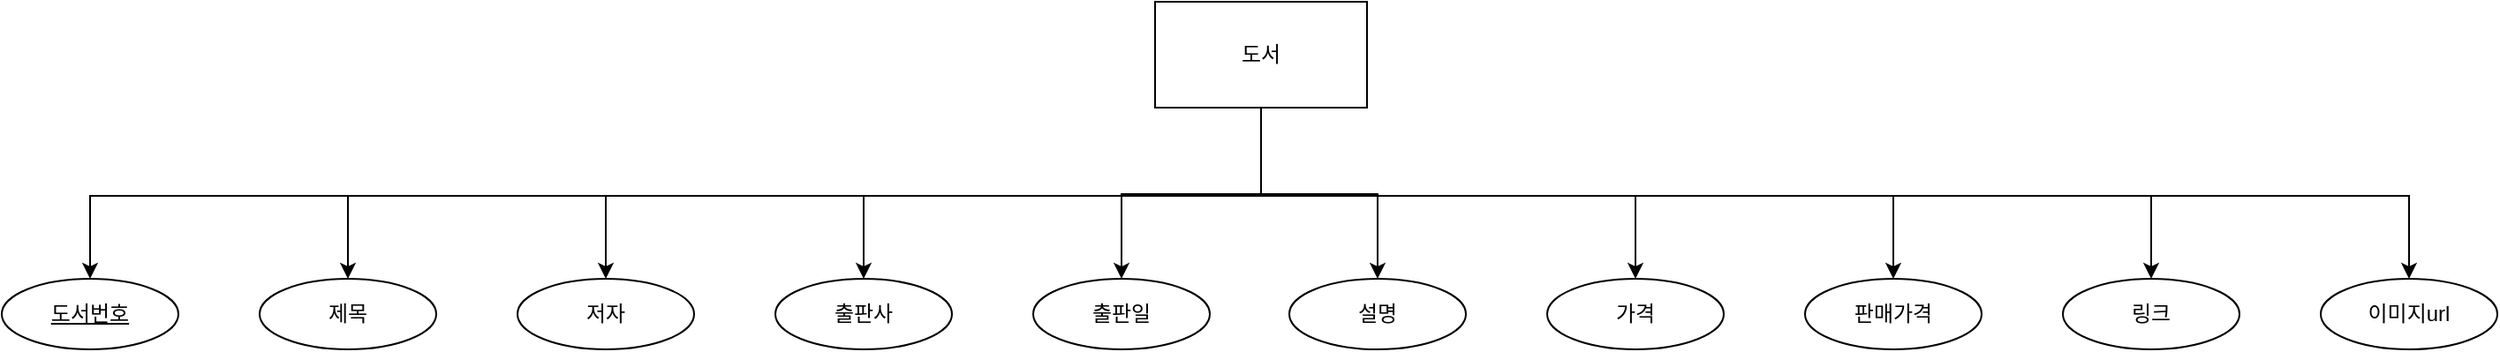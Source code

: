 <mxfile version="24.7.17">
  <diagram name="페이지-1" id="9fM0Y07gHXjyzndXXzxz">
    <mxGraphModel dx="2501" dy="772" grid="1" gridSize="10" guides="1" tooltips="1" connect="1" arrows="1" fold="1" page="1" pageScale="1" pageWidth="827" pageHeight="1169" math="0" shadow="0">
      <root>
        <mxCell id="0" />
        <mxCell id="1" parent="0" />
        <mxCell id="255FMEtdglloGTjEpzsh-14" style="edgeStyle=orthogonalEdgeStyle;rounded=0;orthogonalLoop=1;jettySize=auto;html=1;" edge="1" parent="1" source="255FMEtdglloGTjEpzsh-1" target="255FMEtdglloGTjEpzsh-4">
          <mxGeometry relative="1" as="geometry">
            <Array as="points">
              <mxPoint x="300" y="190" />
              <mxPoint x="-363" y="190" />
            </Array>
          </mxGeometry>
        </mxCell>
        <mxCell id="255FMEtdglloGTjEpzsh-15" style="edgeStyle=orthogonalEdgeStyle;rounded=0;orthogonalLoop=1;jettySize=auto;html=1;" edge="1" parent="1" source="255FMEtdglloGTjEpzsh-1" target="255FMEtdglloGTjEpzsh-3">
          <mxGeometry relative="1" as="geometry">
            <Array as="points">
              <mxPoint x="300" y="190" />
              <mxPoint x="-217" y="190" />
            </Array>
          </mxGeometry>
        </mxCell>
        <mxCell id="255FMEtdglloGTjEpzsh-16" style="edgeStyle=orthogonalEdgeStyle;rounded=0;orthogonalLoop=1;jettySize=auto;html=1;" edge="1" parent="1" source="255FMEtdglloGTjEpzsh-1" target="255FMEtdglloGTjEpzsh-8">
          <mxGeometry relative="1" as="geometry">
            <Array as="points">
              <mxPoint x="300" y="190" />
              <mxPoint x="-71" y="190" />
            </Array>
          </mxGeometry>
        </mxCell>
        <mxCell id="255FMEtdglloGTjEpzsh-17" style="edgeStyle=orthogonalEdgeStyle;rounded=0;orthogonalLoop=1;jettySize=auto;html=1;" edge="1" parent="1" source="255FMEtdglloGTjEpzsh-1" target="255FMEtdglloGTjEpzsh-9">
          <mxGeometry relative="1" as="geometry">
            <Array as="points">
              <mxPoint x="300" y="190" />
              <mxPoint x="75" y="190" />
            </Array>
          </mxGeometry>
        </mxCell>
        <mxCell id="255FMEtdglloGTjEpzsh-18" style="edgeStyle=orthogonalEdgeStyle;rounded=0;orthogonalLoop=1;jettySize=auto;html=1;" edge="1" parent="1" source="255FMEtdglloGTjEpzsh-1" target="255FMEtdglloGTjEpzsh-5">
          <mxGeometry relative="1" as="geometry">
            <Array as="points">
              <mxPoint x="300" y="189" />
              <mxPoint x="221" y="189" />
            </Array>
          </mxGeometry>
        </mxCell>
        <mxCell id="255FMEtdglloGTjEpzsh-19" style="edgeStyle=orthogonalEdgeStyle;rounded=0;orthogonalLoop=1;jettySize=auto;html=1;" edge="1" parent="1" source="255FMEtdglloGTjEpzsh-1" target="255FMEtdglloGTjEpzsh-7">
          <mxGeometry relative="1" as="geometry">
            <Array as="points">
              <mxPoint x="300" y="189" />
              <mxPoint x="366" y="189" />
            </Array>
          </mxGeometry>
        </mxCell>
        <mxCell id="255FMEtdglloGTjEpzsh-20" style="edgeStyle=orthogonalEdgeStyle;rounded=0;orthogonalLoop=1;jettySize=auto;html=1;" edge="1" parent="1" source="255FMEtdglloGTjEpzsh-1" target="255FMEtdglloGTjEpzsh-10">
          <mxGeometry relative="1" as="geometry">
            <Array as="points">
              <mxPoint x="300" y="190" />
              <mxPoint x="512" y="190" />
            </Array>
          </mxGeometry>
        </mxCell>
        <mxCell id="255FMEtdglloGTjEpzsh-21" style="edgeStyle=orthogonalEdgeStyle;rounded=0;orthogonalLoop=1;jettySize=auto;html=1;" edge="1" parent="1" source="255FMEtdglloGTjEpzsh-1" target="255FMEtdglloGTjEpzsh-6">
          <mxGeometry relative="1" as="geometry">
            <Array as="points">
              <mxPoint x="300" y="190" />
              <mxPoint x="658" y="190" />
            </Array>
          </mxGeometry>
        </mxCell>
        <mxCell id="255FMEtdglloGTjEpzsh-22" style="edgeStyle=orthogonalEdgeStyle;rounded=0;orthogonalLoop=1;jettySize=auto;html=1;" edge="1" parent="1" source="255FMEtdglloGTjEpzsh-1" target="255FMEtdglloGTjEpzsh-11">
          <mxGeometry relative="1" as="geometry">
            <Array as="points">
              <mxPoint x="300" y="190" />
              <mxPoint x="804" y="190" />
            </Array>
          </mxGeometry>
        </mxCell>
        <mxCell id="255FMEtdglloGTjEpzsh-23" style="edgeStyle=orthogonalEdgeStyle;rounded=0;orthogonalLoop=1;jettySize=auto;html=1;" edge="1" parent="1" source="255FMEtdglloGTjEpzsh-1" target="255FMEtdglloGTjEpzsh-12">
          <mxGeometry relative="1" as="geometry">
            <Array as="points">
              <mxPoint x="300" y="190" />
              <mxPoint x="950" y="190" />
            </Array>
          </mxGeometry>
        </mxCell>
        <mxCell id="255FMEtdglloGTjEpzsh-1" value="도서" style="rounded=0;whiteSpace=wrap;html=1;" vertex="1" parent="1">
          <mxGeometry x="240" y="80" width="120" height="60" as="geometry" />
        </mxCell>
        <mxCell id="255FMEtdglloGTjEpzsh-3" value="제목" style="ellipse;whiteSpace=wrap;html=1;align=center;" vertex="1" parent="1">
          <mxGeometry x="-267" y="237" width="100" height="40" as="geometry" />
        </mxCell>
        <mxCell id="255FMEtdglloGTjEpzsh-4" value="도서번호" style="ellipse;whiteSpace=wrap;html=1;align=center;fontStyle=4;" vertex="1" parent="1">
          <mxGeometry x="-413" y="237" width="100" height="40" as="geometry" />
        </mxCell>
        <mxCell id="255FMEtdglloGTjEpzsh-5" value="출판일" style="ellipse;whiteSpace=wrap;html=1;align=center;" vertex="1" parent="1">
          <mxGeometry x="171" y="237" width="100" height="40" as="geometry" />
        </mxCell>
        <mxCell id="255FMEtdglloGTjEpzsh-6" value="판매가격" style="ellipse;whiteSpace=wrap;html=1;align=center;" vertex="1" parent="1">
          <mxGeometry x="608" y="237" width="100" height="40" as="geometry" />
        </mxCell>
        <mxCell id="255FMEtdglloGTjEpzsh-7" value="설명" style="ellipse;whiteSpace=wrap;html=1;align=center;" vertex="1" parent="1">
          <mxGeometry x="316" y="237" width="100" height="40" as="geometry" />
        </mxCell>
        <mxCell id="255FMEtdglloGTjEpzsh-8" value="저자" style="ellipse;whiteSpace=wrap;html=1;align=center;" vertex="1" parent="1">
          <mxGeometry x="-121" y="237" width="100" height="40" as="geometry" />
        </mxCell>
        <mxCell id="255FMEtdglloGTjEpzsh-9" value="출판사" style="ellipse;whiteSpace=wrap;html=1;align=center;" vertex="1" parent="1">
          <mxGeometry x="25" y="237" width="100" height="40" as="geometry" />
        </mxCell>
        <mxCell id="255FMEtdglloGTjEpzsh-10" value="가격" style="ellipse;whiteSpace=wrap;html=1;align=center;" vertex="1" parent="1">
          <mxGeometry x="462" y="237" width="100" height="40" as="geometry" />
        </mxCell>
        <mxCell id="255FMEtdglloGTjEpzsh-11" value="링크" style="ellipse;whiteSpace=wrap;html=1;align=center;" vertex="1" parent="1">
          <mxGeometry x="754" y="237" width="100" height="40" as="geometry" />
        </mxCell>
        <mxCell id="255FMEtdglloGTjEpzsh-12" value="이미지url" style="ellipse;whiteSpace=wrap;html=1;align=center;" vertex="1" parent="1">
          <mxGeometry x="900" y="237" width="100" height="40" as="geometry" />
        </mxCell>
      </root>
    </mxGraphModel>
  </diagram>
</mxfile>
